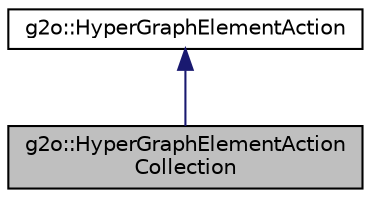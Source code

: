 digraph "g2o::HyperGraphElementActionCollection"
{
  edge [fontname="Helvetica",fontsize="10",labelfontname="Helvetica",labelfontsize="10"];
  node [fontname="Helvetica",fontsize="10",shape=record];
  Node0 [label="g2o::HyperGraphElementAction\lCollection",height=0.2,width=0.4,color="black", fillcolor="grey75", style="filled", fontcolor="black"];
  Node1 -> Node0 [dir="back",color="midnightblue",fontsize="10",style="solid"];
  Node1 [label="g2o::HyperGraphElementAction",height=0.2,width=0.4,color="black", fillcolor="white", style="filled",URL="$classg2o_1_1_hyper_graph_element_action.html",tooltip="Abstract action that operates on a graph entity. "];
}
